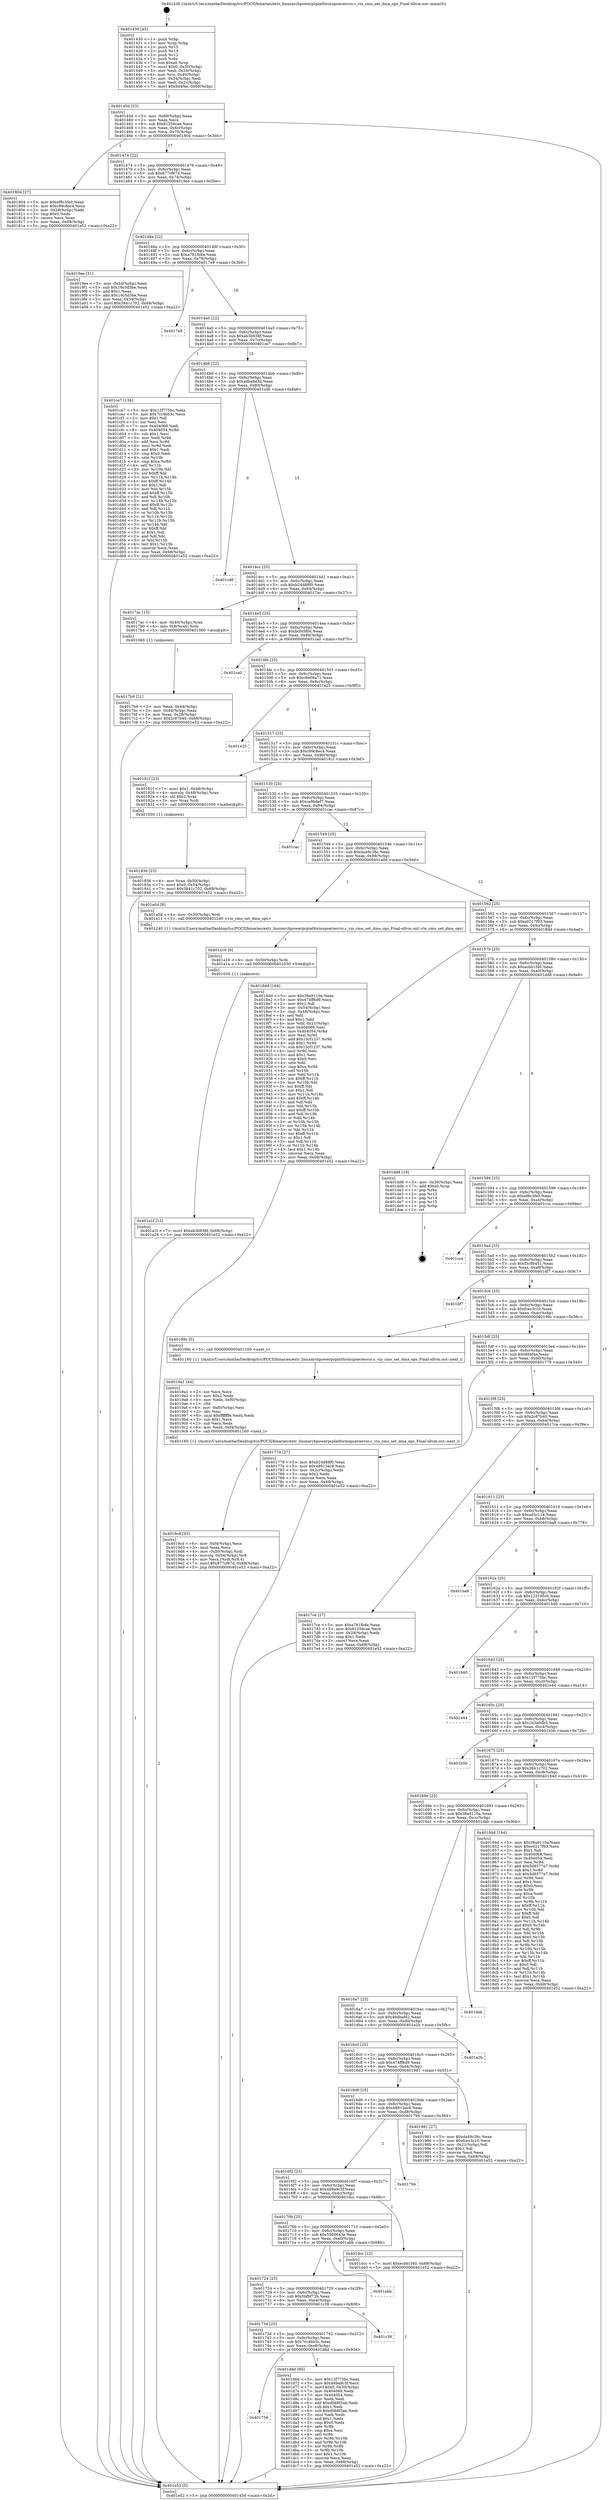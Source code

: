 digraph "0x401430" {
  label = "0x401430 (/mnt/c/Users/mathe/Desktop/tcc/POCII/binaries/extr_linuxarchpowerpcplatformspseriesvio.c_vio_cmo_set_dma_ops_Final-ollvm.out::main(0))"
  labelloc = "t"
  node[shape=record]

  Entry [label="",width=0.3,height=0.3,shape=circle,fillcolor=black,style=filled]
  "0x40145d" [label="{
     0x40145d [23]\l
     | [instrs]\l
     &nbsp;&nbsp;0x40145d \<+3\>: mov -0x68(%rbp),%eax\l
     &nbsp;&nbsp;0x401460 \<+2\>: mov %eax,%ecx\l
     &nbsp;&nbsp;0x401462 \<+6\>: sub $0x81256cae,%ecx\l
     &nbsp;&nbsp;0x401468 \<+3\>: mov %eax,-0x6c(%rbp)\l
     &nbsp;&nbsp;0x40146b \<+3\>: mov %ecx,-0x70(%rbp)\l
     &nbsp;&nbsp;0x40146e \<+6\>: je 0000000000401804 \<main+0x3d4\>\l
  }"]
  "0x401804" [label="{
     0x401804 [27]\l
     | [instrs]\l
     &nbsp;&nbsp;0x401804 \<+5\>: mov $0xef8c3fe0,%eax\l
     &nbsp;&nbsp;0x401809 \<+5\>: mov $0xc99c8ec4,%ecx\l
     &nbsp;&nbsp;0x40180e \<+3\>: mov -0x28(%rbp),%edx\l
     &nbsp;&nbsp;0x401811 \<+3\>: cmp $0x0,%edx\l
     &nbsp;&nbsp;0x401814 \<+3\>: cmove %ecx,%eax\l
     &nbsp;&nbsp;0x401817 \<+3\>: mov %eax,-0x68(%rbp)\l
     &nbsp;&nbsp;0x40181a \<+5\>: jmp 0000000000401e52 \<main+0xa22\>\l
  }"]
  "0x401474" [label="{
     0x401474 [22]\l
     | [instrs]\l
     &nbsp;&nbsp;0x401474 \<+5\>: jmp 0000000000401479 \<main+0x49\>\l
     &nbsp;&nbsp;0x401479 \<+3\>: mov -0x6c(%rbp),%eax\l
     &nbsp;&nbsp;0x40147c \<+5\>: sub $0x877cf67d,%eax\l
     &nbsp;&nbsp;0x401481 \<+3\>: mov %eax,-0x74(%rbp)\l
     &nbsp;&nbsp;0x401484 \<+6\>: je 00000000004019ee \<main+0x5be\>\l
  }"]
  Exit [label="",width=0.3,height=0.3,shape=circle,fillcolor=black,style=filled,peripheries=2]
  "0x4019ee" [label="{
     0x4019ee [31]\l
     | [instrs]\l
     &nbsp;&nbsp;0x4019ee \<+3\>: mov -0x54(%rbp),%eax\l
     &nbsp;&nbsp;0x4019f1 \<+5\>: sub $0x19c5d3be,%eax\l
     &nbsp;&nbsp;0x4019f6 \<+3\>: add $0x1,%eax\l
     &nbsp;&nbsp;0x4019f9 \<+5\>: add $0x19c5d3be,%eax\l
     &nbsp;&nbsp;0x4019fe \<+3\>: mov %eax,-0x54(%rbp)\l
     &nbsp;&nbsp;0x401a01 \<+7\>: movl $0x3841c702,-0x68(%rbp)\l
     &nbsp;&nbsp;0x401a08 \<+5\>: jmp 0000000000401e52 \<main+0xa22\>\l
  }"]
  "0x40148a" [label="{
     0x40148a [22]\l
     | [instrs]\l
     &nbsp;&nbsp;0x40148a \<+5\>: jmp 000000000040148f \<main+0x5f\>\l
     &nbsp;&nbsp;0x40148f \<+3\>: mov -0x6c(%rbp),%eax\l
     &nbsp;&nbsp;0x401492 \<+5\>: sub $0xa781fb8e,%eax\l
     &nbsp;&nbsp;0x401497 \<+3\>: mov %eax,-0x78(%rbp)\l
     &nbsp;&nbsp;0x40149a \<+6\>: je 00000000004017e9 \<main+0x3b9\>\l
  }"]
  "0x401756" [label="{
     0x401756\l
  }", style=dashed]
  "0x4017e9" [label="{
     0x4017e9\l
  }", style=dashed]
  "0x4014a0" [label="{
     0x4014a0 [22]\l
     | [instrs]\l
     &nbsp;&nbsp;0x4014a0 \<+5\>: jmp 00000000004014a5 \<main+0x75\>\l
     &nbsp;&nbsp;0x4014a5 \<+3\>: mov -0x6c(%rbp),%eax\l
     &nbsp;&nbsp;0x4014a8 \<+5\>: sub $0xab3b938f,%eax\l
     &nbsp;&nbsp;0x4014ad \<+3\>: mov %eax,-0x7c(%rbp)\l
     &nbsp;&nbsp;0x4014b0 \<+6\>: je 0000000000401ce7 \<main+0x8b7\>\l
  }"]
  "0x401d6d" [label="{
     0x401d6d [95]\l
     | [instrs]\l
     &nbsp;&nbsp;0x401d6d \<+5\>: mov $0x12f775bc,%eax\l
     &nbsp;&nbsp;0x401d72 \<+5\>: mov $0x489a9c3f,%ecx\l
     &nbsp;&nbsp;0x401d77 \<+7\>: movl $0x0,-0x30(%rbp)\l
     &nbsp;&nbsp;0x401d7e \<+7\>: mov 0x404068,%edx\l
     &nbsp;&nbsp;0x401d85 \<+7\>: mov 0x404054,%esi\l
     &nbsp;&nbsp;0x401d8c \<+2\>: mov %edx,%edi\l
     &nbsp;&nbsp;0x401d8e \<+6\>: add $0xd068f3ab,%edi\l
     &nbsp;&nbsp;0x401d94 \<+3\>: sub $0x1,%edi\l
     &nbsp;&nbsp;0x401d97 \<+6\>: sub $0xd068f3ab,%edi\l
     &nbsp;&nbsp;0x401d9d \<+3\>: imul %edi,%edx\l
     &nbsp;&nbsp;0x401da0 \<+3\>: and $0x1,%edx\l
     &nbsp;&nbsp;0x401da3 \<+3\>: cmp $0x0,%edx\l
     &nbsp;&nbsp;0x401da6 \<+4\>: sete %r8b\l
     &nbsp;&nbsp;0x401daa \<+3\>: cmp $0xa,%esi\l
     &nbsp;&nbsp;0x401dad \<+4\>: setl %r9b\l
     &nbsp;&nbsp;0x401db1 \<+3\>: mov %r8b,%r10b\l
     &nbsp;&nbsp;0x401db4 \<+3\>: and %r9b,%r10b\l
     &nbsp;&nbsp;0x401db7 \<+3\>: xor %r9b,%r8b\l
     &nbsp;&nbsp;0x401dba \<+3\>: or %r8b,%r10b\l
     &nbsp;&nbsp;0x401dbd \<+4\>: test $0x1,%r10b\l
     &nbsp;&nbsp;0x401dc1 \<+3\>: cmovne %ecx,%eax\l
     &nbsp;&nbsp;0x401dc4 \<+3\>: mov %eax,-0x68(%rbp)\l
     &nbsp;&nbsp;0x401dc7 \<+5\>: jmp 0000000000401e52 \<main+0xa22\>\l
  }"]
  "0x401ce7" [label="{
     0x401ce7 [134]\l
     | [instrs]\l
     &nbsp;&nbsp;0x401ce7 \<+5\>: mov $0x12f775bc,%eax\l
     &nbsp;&nbsp;0x401cec \<+5\>: mov $0x7cc4bb3c,%ecx\l
     &nbsp;&nbsp;0x401cf1 \<+2\>: mov $0x1,%dl\l
     &nbsp;&nbsp;0x401cf3 \<+2\>: xor %esi,%esi\l
     &nbsp;&nbsp;0x401cf5 \<+7\>: mov 0x404068,%edi\l
     &nbsp;&nbsp;0x401cfc \<+8\>: mov 0x404054,%r8d\l
     &nbsp;&nbsp;0x401d04 \<+3\>: sub $0x1,%esi\l
     &nbsp;&nbsp;0x401d07 \<+3\>: mov %edi,%r9d\l
     &nbsp;&nbsp;0x401d0a \<+3\>: add %esi,%r9d\l
     &nbsp;&nbsp;0x401d0d \<+4\>: imul %r9d,%edi\l
     &nbsp;&nbsp;0x401d11 \<+3\>: and $0x1,%edi\l
     &nbsp;&nbsp;0x401d14 \<+3\>: cmp $0x0,%edi\l
     &nbsp;&nbsp;0x401d17 \<+4\>: sete %r10b\l
     &nbsp;&nbsp;0x401d1b \<+4\>: cmp $0xa,%r8d\l
     &nbsp;&nbsp;0x401d1f \<+4\>: setl %r11b\l
     &nbsp;&nbsp;0x401d23 \<+3\>: mov %r10b,%bl\l
     &nbsp;&nbsp;0x401d26 \<+3\>: xor $0xff,%bl\l
     &nbsp;&nbsp;0x401d29 \<+3\>: mov %r11b,%r14b\l
     &nbsp;&nbsp;0x401d2c \<+4\>: xor $0xff,%r14b\l
     &nbsp;&nbsp;0x401d30 \<+3\>: xor $0x1,%dl\l
     &nbsp;&nbsp;0x401d33 \<+3\>: mov %bl,%r15b\l
     &nbsp;&nbsp;0x401d36 \<+4\>: and $0xff,%r15b\l
     &nbsp;&nbsp;0x401d3a \<+3\>: and %dl,%r10b\l
     &nbsp;&nbsp;0x401d3d \<+3\>: mov %r14b,%r12b\l
     &nbsp;&nbsp;0x401d40 \<+4\>: and $0xff,%r12b\l
     &nbsp;&nbsp;0x401d44 \<+3\>: and %dl,%r11b\l
     &nbsp;&nbsp;0x401d47 \<+3\>: or %r10b,%r15b\l
     &nbsp;&nbsp;0x401d4a \<+3\>: or %r11b,%r12b\l
     &nbsp;&nbsp;0x401d4d \<+3\>: xor %r12b,%r15b\l
     &nbsp;&nbsp;0x401d50 \<+3\>: or %r14b,%bl\l
     &nbsp;&nbsp;0x401d53 \<+3\>: xor $0xff,%bl\l
     &nbsp;&nbsp;0x401d56 \<+3\>: or $0x1,%dl\l
     &nbsp;&nbsp;0x401d59 \<+2\>: and %dl,%bl\l
     &nbsp;&nbsp;0x401d5b \<+3\>: or %bl,%r15b\l
     &nbsp;&nbsp;0x401d5e \<+4\>: test $0x1,%r15b\l
     &nbsp;&nbsp;0x401d62 \<+3\>: cmovne %ecx,%eax\l
     &nbsp;&nbsp;0x401d65 \<+3\>: mov %eax,-0x68(%rbp)\l
     &nbsp;&nbsp;0x401d68 \<+5\>: jmp 0000000000401e52 \<main+0xa22\>\l
  }"]
  "0x4014b6" [label="{
     0x4014b6 [22]\l
     | [instrs]\l
     &nbsp;&nbsp;0x4014b6 \<+5\>: jmp 00000000004014bb \<main+0x8b\>\l
     &nbsp;&nbsp;0x4014bb \<+3\>: mov -0x6c(%rbp),%eax\l
     &nbsp;&nbsp;0x4014be \<+5\>: sub $0xadba8a3d,%eax\l
     &nbsp;&nbsp;0x4014c3 \<+3\>: mov %eax,-0x80(%rbp)\l
     &nbsp;&nbsp;0x4014c6 \<+6\>: je 0000000000401cd6 \<main+0x8a6\>\l
  }"]
  "0x40173d" [label="{
     0x40173d [25]\l
     | [instrs]\l
     &nbsp;&nbsp;0x40173d \<+5\>: jmp 0000000000401742 \<main+0x312\>\l
     &nbsp;&nbsp;0x401742 \<+3\>: mov -0x6c(%rbp),%eax\l
     &nbsp;&nbsp;0x401745 \<+5\>: sub $0x7cc4bb3c,%eax\l
     &nbsp;&nbsp;0x40174a \<+6\>: mov %eax,-0xe8(%rbp)\l
     &nbsp;&nbsp;0x401750 \<+6\>: je 0000000000401d6d \<main+0x93d\>\l
  }"]
  "0x401cd6" [label="{
     0x401cd6\l
  }", style=dashed]
  "0x4014cc" [label="{
     0x4014cc [25]\l
     | [instrs]\l
     &nbsp;&nbsp;0x4014cc \<+5\>: jmp 00000000004014d1 \<main+0xa1\>\l
     &nbsp;&nbsp;0x4014d1 \<+3\>: mov -0x6c(%rbp),%eax\l
     &nbsp;&nbsp;0x4014d4 \<+5\>: sub $0xb24d88f0,%eax\l
     &nbsp;&nbsp;0x4014d9 \<+6\>: mov %eax,-0x84(%rbp)\l
     &nbsp;&nbsp;0x4014df \<+6\>: je 00000000004017ac \<main+0x37c\>\l
  }"]
  "0x401c38" [label="{
     0x401c38\l
  }", style=dashed]
  "0x4017ac" [label="{
     0x4017ac [13]\l
     | [instrs]\l
     &nbsp;&nbsp;0x4017ac \<+4\>: mov -0x40(%rbp),%rax\l
     &nbsp;&nbsp;0x4017b0 \<+4\>: mov 0x8(%rax),%rdi\l
     &nbsp;&nbsp;0x4017b4 \<+5\>: call 0000000000401060 \<atoi@plt\>\l
     | [calls]\l
     &nbsp;&nbsp;0x401060 \{1\} (unknown)\l
  }"]
  "0x4014e5" [label="{
     0x4014e5 [25]\l
     | [instrs]\l
     &nbsp;&nbsp;0x4014e5 \<+5\>: jmp 00000000004014ea \<main+0xba\>\l
     &nbsp;&nbsp;0x4014ea \<+3\>: mov -0x6c(%rbp),%eax\l
     &nbsp;&nbsp;0x4014ed \<+5\>: sub $0xbcf45f0d,%eax\l
     &nbsp;&nbsp;0x4014f2 \<+6\>: mov %eax,-0x88(%rbp)\l
     &nbsp;&nbsp;0x4014f8 \<+6\>: je 0000000000401ca0 \<main+0x870\>\l
  }"]
  "0x401724" [label="{
     0x401724 [25]\l
     | [instrs]\l
     &nbsp;&nbsp;0x401724 \<+5\>: jmp 0000000000401729 \<main+0x2f9\>\l
     &nbsp;&nbsp;0x401729 \<+3\>: mov -0x6c(%rbp),%eax\l
     &nbsp;&nbsp;0x40172c \<+5\>: sub $0x5bfbf72b,%eax\l
     &nbsp;&nbsp;0x401731 \<+6\>: mov %eax,-0xe4(%rbp)\l
     &nbsp;&nbsp;0x401737 \<+6\>: je 0000000000401c38 \<main+0x808\>\l
  }"]
  "0x401ca0" [label="{
     0x401ca0\l
  }", style=dashed]
  "0x4014fe" [label="{
     0x4014fe [25]\l
     | [instrs]\l
     &nbsp;&nbsp;0x4014fe \<+5\>: jmp 0000000000401503 \<main+0xd3\>\l
     &nbsp;&nbsp;0x401503 \<+3\>: mov -0x6c(%rbp),%eax\l
     &nbsp;&nbsp;0x401506 \<+5\>: sub $0xc8e09a71,%eax\l
     &nbsp;&nbsp;0x40150b \<+6\>: mov %eax,-0x8c(%rbp)\l
     &nbsp;&nbsp;0x401511 \<+6\>: je 0000000000401e25 \<main+0x9f5\>\l
  }"]
  "0x401abb" [label="{
     0x401abb\l
  }", style=dashed]
  "0x401e25" [label="{
     0x401e25\l
  }", style=dashed]
  "0x401517" [label="{
     0x401517 [25]\l
     | [instrs]\l
     &nbsp;&nbsp;0x401517 \<+5\>: jmp 000000000040151c \<main+0xec\>\l
     &nbsp;&nbsp;0x40151c \<+3\>: mov -0x6c(%rbp),%eax\l
     &nbsp;&nbsp;0x40151f \<+5\>: sub $0xc99c8ec4,%eax\l
     &nbsp;&nbsp;0x401524 \<+6\>: mov %eax,-0x90(%rbp)\l
     &nbsp;&nbsp;0x40152a \<+6\>: je 000000000040181f \<main+0x3ef\>\l
  }"]
  "0x40170b" [label="{
     0x40170b [25]\l
     | [instrs]\l
     &nbsp;&nbsp;0x40170b \<+5\>: jmp 0000000000401710 \<main+0x2e0\>\l
     &nbsp;&nbsp;0x401710 \<+3\>: mov -0x6c(%rbp),%eax\l
     &nbsp;&nbsp;0x401713 \<+5\>: sub $0x5560643e,%eax\l
     &nbsp;&nbsp;0x401718 \<+6\>: mov %eax,-0xe0(%rbp)\l
     &nbsp;&nbsp;0x40171e \<+6\>: je 0000000000401abb \<main+0x68b\>\l
  }"]
  "0x40181f" [label="{
     0x40181f [23]\l
     | [instrs]\l
     &nbsp;&nbsp;0x40181f \<+7\>: movl $0x1,-0x48(%rbp)\l
     &nbsp;&nbsp;0x401826 \<+4\>: movslq -0x48(%rbp),%rax\l
     &nbsp;&nbsp;0x40182a \<+4\>: shl $0x2,%rax\l
     &nbsp;&nbsp;0x40182e \<+3\>: mov %rax,%rdi\l
     &nbsp;&nbsp;0x401831 \<+5\>: call 0000000000401050 \<malloc@plt\>\l
     | [calls]\l
     &nbsp;&nbsp;0x401050 \{1\} (unknown)\l
  }"]
  "0x401530" [label="{
     0x401530 [25]\l
     | [instrs]\l
     &nbsp;&nbsp;0x401530 \<+5\>: jmp 0000000000401535 \<main+0x105\>\l
     &nbsp;&nbsp;0x401535 \<+3\>: mov -0x6c(%rbp),%eax\l
     &nbsp;&nbsp;0x401538 \<+5\>: sub $0xce9bdef7,%eax\l
     &nbsp;&nbsp;0x40153d \<+6\>: mov %eax,-0x94(%rbp)\l
     &nbsp;&nbsp;0x401543 \<+6\>: je 0000000000401cac \<main+0x87c\>\l
  }"]
  "0x401dcc" [label="{
     0x401dcc [12]\l
     | [instrs]\l
     &nbsp;&nbsp;0x401dcc \<+7\>: movl $0xecbb1f40,-0x68(%rbp)\l
     &nbsp;&nbsp;0x401dd3 \<+5\>: jmp 0000000000401e52 \<main+0xa22\>\l
  }"]
  "0x401cac" [label="{
     0x401cac\l
  }", style=dashed]
  "0x401549" [label="{
     0x401549 [25]\l
     | [instrs]\l
     &nbsp;&nbsp;0x401549 \<+5\>: jmp 000000000040154e \<main+0x11e\>\l
     &nbsp;&nbsp;0x40154e \<+3\>: mov -0x6c(%rbp),%eax\l
     &nbsp;&nbsp;0x401551 \<+5\>: sub $0xda49c38c,%eax\l
     &nbsp;&nbsp;0x401556 \<+6\>: mov %eax,-0x98(%rbp)\l
     &nbsp;&nbsp;0x40155c \<+6\>: je 0000000000401a0d \<main+0x5dd\>\l
  }"]
  "0x4016f2" [label="{
     0x4016f2 [25]\l
     | [instrs]\l
     &nbsp;&nbsp;0x4016f2 \<+5\>: jmp 00000000004016f7 \<main+0x2c7\>\l
     &nbsp;&nbsp;0x4016f7 \<+3\>: mov -0x6c(%rbp),%eax\l
     &nbsp;&nbsp;0x4016fa \<+5\>: sub $0x489a9c3f,%eax\l
     &nbsp;&nbsp;0x4016ff \<+6\>: mov %eax,-0xdc(%rbp)\l
     &nbsp;&nbsp;0x401705 \<+6\>: je 0000000000401dcc \<main+0x99c\>\l
  }"]
  "0x401a0d" [label="{
     0x401a0d [9]\l
     | [instrs]\l
     &nbsp;&nbsp;0x401a0d \<+4\>: mov -0x50(%rbp),%rdi\l
     &nbsp;&nbsp;0x401a11 \<+5\>: call 0000000000401240 \<vio_cmo_set_dma_ops\>\l
     | [calls]\l
     &nbsp;&nbsp;0x401240 \{1\} (/mnt/c/Users/mathe/Desktop/tcc/POCII/binaries/extr_linuxarchpowerpcplatformspseriesvio.c_vio_cmo_set_dma_ops_Final-ollvm.out::vio_cmo_set_dma_ops)\l
  }"]
  "0x401562" [label="{
     0x401562 [25]\l
     | [instrs]\l
     &nbsp;&nbsp;0x401562 \<+5\>: jmp 0000000000401567 \<main+0x137\>\l
     &nbsp;&nbsp;0x401567 \<+3\>: mov -0x6c(%rbp),%eax\l
     &nbsp;&nbsp;0x40156a \<+5\>: sub $0xe0217f93,%eax\l
     &nbsp;&nbsp;0x40156f \<+6\>: mov %eax,-0x9c(%rbp)\l
     &nbsp;&nbsp;0x401575 \<+6\>: je 00000000004018dd \<main+0x4ad\>\l
  }"]
  "0x401794" [label="{
     0x401794\l
  }", style=dashed]
  "0x4018dd" [label="{
     0x4018dd [164]\l
     | [instrs]\l
     &nbsp;&nbsp;0x4018dd \<+5\>: mov $0x38a9110a,%eax\l
     &nbsp;&nbsp;0x4018e2 \<+5\>: mov $0x474ff6d9,%ecx\l
     &nbsp;&nbsp;0x4018e7 \<+2\>: mov $0x1,%dl\l
     &nbsp;&nbsp;0x4018e9 \<+3\>: mov -0x54(%rbp),%esi\l
     &nbsp;&nbsp;0x4018ec \<+3\>: cmp -0x48(%rbp),%esi\l
     &nbsp;&nbsp;0x4018ef \<+4\>: setl %dil\l
     &nbsp;&nbsp;0x4018f3 \<+4\>: and $0x1,%dil\l
     &nbsp;&nbsp;0x4018f7 \<+4\>: mov %dil,-0x21(%rbp)\l
     &nbsp;&nbsp;0x4018fb \<+7\>: mov 0x404068,%esi\l
     &nbsp;&nbsp;0x401902 \<+8\>: mov 0x404054,%r8d\l
     &nbsp;&nbsp;0x40190a \<+3\>: mov %esi,%r9d\l
     &nbsp;&nbsp;0x40190d \<+7\>: add $0x15cf1237,%r9d\l
     &nbsp;&nbsp;0x401914 \<+4\>: sub $0x1,%r9d\l
     &nbsp;&nbsp;0x401918 \<+7\>: sub $0x15cf1237,%r9d\l
     &nbsp;&nbsp;0x40191f \<+4\>: imul %r9d,%esi\l
     &nbsp;&nbsp;0x401923 \<+3\>: and $0x1,%esi\l
     &nbsp;&nbsp;0x401926 \<+3\>: cmp $0x0,%esi\l
     &nbsp;&nbsp;0x401929 \<+4\>: sete %dil\l
     &nbsp;&nbsp;0x40192d \<+4\>: cmp $0xa,%r8d\l
     &nbsp;&nbsp;0x401931 \<+4\>: setl %r10b\l
     &nbsp;&nbsp;0x401935 \<+3\>: mov %dil,%r11b\l
     &nbsp;&nbsp;0x401938 \<+4\>: xor $0xff,%r11b\l
     &nbsp;&nbsp;0x40193c \<+3\>: mov %r10b,%bl\l
     &nbsp;&nbsp;0x40193f \<+3\>: xor $0xff,%bl\l
     &nbsp;&nbsp;0x401942 \<+3\>: xor $0x1,%dl\l
     &nbsp;&nbsp;0x401945 \<+3\>: mov %r11b,%r14b\l
     &nbsp;&nbsp;0x401948 \<+4\>: and $0xff,%r14b\l
     &nbsp;&nbsp;0x40194c \<+3\>: and %dl,%dil\l
     &nbsp;&nbsp;0x40194f \<+3\>: mov %bl,%r15b\l
     &nbsp;&nbsp;0x401952 \<+4\>: and $0xff,%r15b\l
     &nbsp;&nbsp;0x401956 \<+3\>: and %dl,%r10b\l
     &nbsp;&nbsp;0x401959 \<+3\>: or %dil,%r14b\l
     &nbsp;&nbsp;0x40195c \<+3\>: or %r10b,%r15b\l
     &nbsp;&nbsp;0x40195f \<+3\>: xor %r15b,%r14b\l
     &nbsp;&nbsp;0x401962 \<+3\>: or %bl,%r11b\l
     &nbsp;&nbsp;0x401965 \<+4\>: xor $0xff,%r11b\l
     &nbsp;&nbsp;0x401969 \<+3\>: or $0x1,%dl\l
     &nbsp;&nbsp;0x40196c \<+3\>: and %dl,%r11b\l
     &nbsp;&nbsp;0x40196f \<+3\>: or %r11b,%r14b\l
     &nbsp;&nbsp;0x401972 \<+4\>: test $0x1,%r14b\l
     &nbsp;&nbsp;0x401976 \<+3\>: cmovne %ecx,%eax\l
     &nbsp;&nbsp;0x401979 \<+3\>: mov %eax,-0x68(%rbp)\l
     &nbsp;&nbsp;0x40197c \<+5\>: jmp 0000000000401e52 \<main+0xa22\>\l
  }"]
  "0x40157b" [label="{
     0x40157b [25]\l
     | [instrs]\l
     &nbsp;&nbsp;0x40157b \<+5\>: jmp 0000000000401580 \<main+0x150\>\l
     &nbsp;&nbsp;0x401580 \<+3\>: mov -0x6c(%rbp),%eax\l
     &nbsp;&nbsp;0x401583 \<+5\>: sub $0xecbb1f40,%eax\l
     &nbsp;&nbsp;0x401588 \<+6\>: mov %eax,-0xa0(%rbp)\l
     &nbsp;&nbsp;0x40158e \<+6\>: je 0000000000401dd8 \<main+0x9a8\>\l
  }"]
  "0x401a1f" [label="{
     0x401a1f [12]\l
     | [instrs]\l
     &nbsp;&nbsp;0x401a1f \<+7\>: movl $0xab3b938f,-0x68(%rbp)\l
     &nbsp;&nbsp;0x401a26 \<+5\>: jmp 0000000000401e52 \<main+0xa22\>\l
  }"]
  "0x401dd8" [label="{
     0x401dd8 [19]\l
     | [instrs]\l
     &nbsp;&nbsp;0x401dd8 \<+3\>: mov -0x30(%rbp),%eax\l
     &nbsp;&nbsp;0x401ddb \<+7\>: add $0xe0,%rsp\l
     &nbsp;&nbsp;0x401de2 \<+1\>: pop %rbx\l
     &nbsp;&nbsp;0x401de3 \<+2\>: pop %r12\l
     &nbsp;&nbsp;0x401de5 \<+2\>: pop %r14\l
     &nbsp;&nbsp;0x401de7 \<+2\>: pop %r15\l
     &nbsp;&nbsp;0x401de9 \<+1\>: pop %rbp\l
     &nbsp;&nbsp;0x401dea \<+1\>: ret\l
  }"]
  "0x401594" [label="{
     0x401594 [25]\l
     | [instrs]\l
     &nbsp;&nbsp;0x401594 \<+5\>: jmp 0000000000401599 \<main+0x169\>\l
     &nbsp;&nbsp;0x401599 \<+3\>: mov -0x6c(%rbp),%eax\l
     &nbsp;&nbsp;0x40159c \<+5\>: sub $0xef8c3fe0,%eax\l
     &nbsp;&nbsp;0x4015a1 \<+6\>: mov %eax,-0xa4(%rbp)\l
     &nbsp;&nbsp;0x4015a7 \<+6\>: je 0000000000401cca \<main+0x89a\>\l
  }"]
  "0x401a16" [label="{
     0x401a16 [9]\l
     | [instrs]\l
     &nbsp;&nbsp;0x401a16 \<+4\>: mov -0x50(%rbp),%rdi\l
     &nbsp;&nbsp;0x401a1a \<+5\>: call 0000000000401030 \<free@plt\>\l
     | [calls]\l
     &nbsp;&nbsp;0x401030 \{1\} (unknown)\l
  }"]
  "0x401cca" [label="{
     0x401cca\l
  }", style=dashed]
  "0x4015ad" [label="{
     0x4015ad [25]\l
     | [instrs]\l
     &nbsp;&nbsp;0x4015ad \<+5\>: jmp 00000000004015b2 \<main+0x182\>\l
     &nbsp;&nbsp;0x4015b2 \<+3\>: mov -0x6c(%rbp),%eax\l
     &nbsp;&nbsp;0x4015b5 \<+5\>: sub $0xf3c9b451,%eax\l
     &nbsp;&nbsp;0x4015ba \<+6\>: mov %eax,-0xa8(%rbp)\l
     &nbsp;&nbsp;0x4015c0 \<+6\>: je 0000000000401df7 \<main+0x9c7\>\l
  }"]
  "0x4019cd" [label="{
     0x4019cd [33]\l
     | [instrs]\l
     &nbsp;&nbsp;0x4019cd \<+6\>: mov -0xf4(%rbp),%ecx\l
     &nbsp;&nbsp;0x4019d3 \<+3\>: imul %eax,%ecx\l
     &nbsp;&nbsp;0x4019d6 \<+4\>: mov -0x50(%rbp),%rdi\l
     &nbsp;&nbsp;0x4019da \<+4\>: movslq -0x54(%rbp),%r8\l
     &nbsp;&nbsp;0x4019de \<+4\>: mov %ecx,(%rdi,%r8,4)\l
     &nbsp;&nbsp;0x4019e2 \<+7\>: movl $0x877cf67d,-0x68(%rbp)\l
     &nbsp;&nbsp;0x4019e9 \<+5\>: jmp 0000000000401e52 \<main+0xa22\>\l
  }"]
  "0x401df7" [label="{
     0x401df7\l
  }", style=dashed]
  "0x4015c6" [label="{
     0x4015c6 [25]\l
     | [instrs]\l
     &nbsp;&nbsp;0x4015c6 \<+5\>: jmp 00000000004015cb \<main+0x19b\>\l
     &nbsp;&nbsp;0x4015cb \<+3\>: mov -0x6c(%rbp),%eax\l
     &nbsp;&nbsp;0x4015ce \<+5\>: sub $0xfcec3c10,%eax\l
     &nbsp;&nbsp;0x4015d3 \<+6\>: mov %eax,-0xac(%rbp)\l
     &nbsp;&nbsp;0x4015d9 \<+6\>: je 000000000040199c \<main+0x56c\>\l
  }"]
  "0x4019a1" [label="{
     0x4019a1 [44]\l
     | [instrs]\l
     &nbsp;&nbsp;0x4019a1 \<+2\>: xor %ecx,%ecx\l
     &nbsp;&nbsp;0x4019a3 \<+5\>: mov $0x2,%edx\l
     &nbsp;&nbsp;0x4019a8 \<+6\>: mov %edx,-0xf0(%rbp)\l
     &nbsp;&nbsp;0x4019ae \<+1\>: cltd\l
     &nbsp;&nbsp;0x4019af \<+6\>: mov -0xf0(%rbp),%esi\l
     &nbsp;&nbsp;0x4019b5 \<+2\>: idiv %esi\l
     &nbsp;&nbsp;0x4019b7 \<+6\>: imul $0xfffffffe,%edx,%edx\l
     &nbsp;&nbsp;0x4019bd \<+3\>: sub $0x1,%ecx\l
     &nbsp;&nbsp;0x4019c0 \<+2\>: sub %ecx,%edx\l
     &nbsp;&nbsp;0x4019c2 \<+6\>: mov %edx,-0xf4(%rbp)\l
     &nbsp;&nbsp;0x4019c8 \<+5\>: call 0000000000401160 \<next_i\>\l
     | [calls]\l
     &nbsp;&nbsp;0x401160 \{1\} (/mnt/c/Users/mathe/Desktop/tcc/POCII/binaries/extr_linuxarchpowerpcplatformspseriesvio.c_vio_cmo_set_dma_ops_Final-ollvm.out::next_i)\l
  }"]
  "0x40199c" [label="{
     0x40199c [5]\l
     | [instrs]\l
     &nbsp;&nbsp;0x40199c \<+5\>: call 0000000000401160 \<next_i\>\l
     | [calls]\l
     &nbsp;&nbsp;0x401160 \{1\} (/mnt/c/Users/mathe/Desktop/tcc/POCII/binaries/extr_linuxarchpowerpcplatformspseriesvio.c_vio_cmo_set_dma_ops_Final-ollvm.out::next_i)\l
  }"]
  "0x4015df" [label="{
     0x4015df [25]\l
     | [instrs]\l
     &nbsp;&nbsp;0x4015df \<+5\>: jmp 00000000004015e4 \<main+0x1b4\>\l
     &nbsp;&nbsp;0x4015e4 \<+3\>: mov -0x6c(%rbp),%eax\l
     &nbsp;&nbsp;0x4015e7 \<+5\>: sub $0x9d4f4e,%eax\l
     &nbsp;&nbsp;0x4015ec \<+6\>: mov %eax,-0xb0(%rbp)\l
     &nbsp;&nbsp;0x4015f2 \<+6\>: je 0000000000401779 \<main+0x349\>\l
  }"]
  "0x4016d9" [label="{
     0x4016d9 [25]\l
     | [instrs]\l
     &nbsp;&nbsp;0x4016d9 \<+5\>: jmp 00000000004016de \<main+0x2ae\>\l
     &nbsp;&nbsp;0x4016de \<+3\>: mov -0x6c(%rbp),%eax\l
     &nbsp;&nbsp;0x4016e1 \<+5\>: sub $0x48913ec8,%eax\l
     &nbsp;&nbsp;0x4016e6 \<+6\>: mov %eax,-0xd8(%rbp)\l
     &nbsp;&nbsp;0x4016ec \<+6\>: je 0000000000401794 \<main+0x364\>\l
  }"]
  "0x401779" [label="{
     0x401779 [27]\l
     | [instrs]\l
     &nbsp;&nbsp;0x401779 \<+5\>: mov $0xb24d88f0,%eax\l
     &nbsp;&nbsp;0x40177e \<+5\>: mov $0x48913ec8,%ecx\l
     &nbsp;&nbsp;0x401783 \<+3\>: mov -0x2c(%rbp),%edx\l
     &nbsp;&nbsp;0x401786 \<+3\>: cmp $0x2,%edx\l
     &nbsp;&nbsp;0x401789 \<+3\>: cmovne %ecx,%eax\l
     &nbsp;&nbsp;0x40178c \<+3\>: mov %eax,-0x68(%rbp)\l
     &nbsp;&nbsp;0x40178f \<+5\>: jmp 0000000000401e52 \<main+0xa22\>\l
  }"]
  "0x4015f8" [label="{
     0x4015f8 [25]\l
     | [instrs]\l
     &nbsp;&nbsp;0x4015f8 \<+5\>: jmp 00000000004015fd \<main+0x1cd\>\l
     &nbsp;&nbsp;0x4015fd \<+3\>: mov -0x6c(%rbp),%eax\l
     &nbsp;&nbsp;0x401600 \<+5\>: sub $0x2c87b40,%eax\l
     &nbsp;&nbsp;0x401605 \<+6\>: mov %eax,-0xb4(%rbp)\l
     &nbsp;&nbsp;0x40160b \<+6\>: je 00000000004017ce \<main+0x39e\>\l
  }"]
  "0x401e52" [label="{
     0x401e52 [5]\l
     | [instrs]\l
     &nbsp;&nbsp;0x401e52 \<+5\>: jmp 000000000040145d \<main+0x2d\>\l
  }"]
  "0x401430" [label="{
     0x401430 [45]\l
     | [instrs]\l
     &nbsp;&nbsp;0x401430 \<+1\>: push %rbp\l
     &nbsp;&nbsp;0x401431 \<+3\>: mov %rsp,%rbp\l
     &nbsp;&nbsp;0x401434 \<+2\>: push %r15\l
     &nbsp;&nbsp;0x401436 \<+2\>: push %r14\l
     &nbsp;&nbsp;0x401438 \<+2\>: push %r12\l
     &nbsp;&nbsp;0x40143a \<+1\>: push %rbx\l
     &nbsp;&nbsp;0x40143b \<+7\>: sub $0xe0,%rsp\l
     &nbsp;&nbsp;0x401442 \<+7\>: movl $0x0,-0x30(%rbp)\l
     &nbsp;&nbsp;0x401449 \<+3\>: mov %edi,-0x34(%rbp)\l
     &nbsp;&nbsp;0x40144c \<+4\>: mov %rsi,-0x40(%rbp)\l
     &nbsp;&nbsp;0x401450 \<+3\>: mov -0x34(%rbp),%edi\l
     &nbsp;&nbsp;0x401453 \<+3\>: mov %edi,-0x2c(%rbp)\l
     &nbsp;&nbsp;0x401456 \<+7\>: movl $0x9d4f4e,-0x68(%rbp)\l
  }"]
  "0x4017b9" [label="{
     0x4017b9 [21]\l
     | [instrs]\l
     &nbsp;&nbsp;0x4017b9 \<+3\>: mov %eax,-0x44(%rbp)\l
     &nbsp;&nbsp;0x4017bc \<+3\>: mov -0x44(%rbp),%eax\l
     &nbsp;&nbsp;0x4017bf \<+3\>: mov %eax,-0x28(%rbp)\l
     &nbsp;&nbsp;0x4017c2 \<+7\>: movl $0x2c87b40,-0x68(%rbp)\l
     &nbsp;&nbsp;0x4017c9 \<+5\>: jmp 0000000000401e52 \<main+0xa22\>\l
  }"]
  "0x401981" [label="{
     0x401981 [27]\l
     | [instrs]\l
     &nbsp;&nbsp;0x401981 \<+5\>: mov $0xda49c38c,%eax\l
     &nbsp;&nbsp;0x401986 \<+5\>: mov $0xfcec3c10,%ecx\l
     &nbsp;&nbsp;0x40198b \<+3\>: mov -0x21(%rbp),%dl\l
     &nbsp;&nbsp;0x40198e \<+3\>: test $0x1,%dl\l
     &nbsp;&nbsp;0x401991 \<+3\>: cmovne %ecx,%eax\l
     &nbsp;&nbsp;0x401994 \<+3\>: mov %eax,-0x68(%rbp)\l
     &nbsp;&nbsp;0x401997 \<+5\>: jmp 0000000000401e52 \<main+0xa22\>\l
  }"]
  "0x4017ce" [label="{
     0x4017ce [27]\l
     | [instrs]\l
     &nbsp;&nbsp;0x4017ce \<+5\>: mov $0xa781fb8e,%eax\l
     &nbsp;&nbsp;0x4017d3 \<+5\>: mov $0x81256cae,%ecx\l
     &nbsp;&nbsp;0x4017d8 \<+3\>: mov -0x28(%rbp),%edx\l
     &nbsp;&nbsp;0x4017db \<+3\>: cmp $0x1,%edx\l
     &nbsp;&nbsp;0x4017de \<+3\>: cmovl %ecx,%eax\l
     &nbsp;&nbsp;0x4017e1 \<+3\>: mov %eax,-0x68(%rbp)\l
     &nbsp;&nbsp;0x4017e4 \<+5\>: jmp 0000000000401e52 \<main+0xa22\>\l
  }"]
  "0x401611" [label="{
     0x401611 [25]\l
     | [instrs]\l
     &nbsp;&nbsp;0x401611 \<+5\>: jmp 0000000000401616 \<main+0x1e6\>\l
     &nbsp;&nbsp;0x401616 \<+3\>: mov -0x6c(%rbp),%eax\l
     &nbsp;&nbsp;0x401619 \<+5\>: sub $0xad5c114,%eax\l
     &nbsp;&nbsp;0x40161e \<+6\>: mov %eax,-0xb8(%rbp)\l
     &nbsp;&nbsp;0x401624 \<+6\>: je 0000000000401ba8 \<main+0x778\>\l
  }"]
  "0x401836" [label="{
     0x401836 [23]\l
     | [instrs]\l
     &nbsp;&nbsp;0x401836 \<+4\>: mov %rax,-0x50(%rbp)\l
     &nbsp;&nbsp;0x40183a \<+7\>: movl $0x0,-0x54(%rbp)\l
     &nbsp;&nbsp;0x401841 \<+7\>: movl $0x3841c702,-0x68(%rbp)\l
     &nbsp;&nbsp;0x401848 \<+5\>: jmp 0000000000401e52 \<main+0xa22\>\l
  }"]
  "0x4016c0" [label="{
     0x4016c0 [25]\l
     | [instrs]\l
     &nbsp;&nbsp;0x4016c0 \<+5\>: jmp 00000000004016c5 \<main+0x295\>\l
     &nbsp;&nbsp;0x4016c5 \<+3\>: mov -0x6c(%rbp),%eax\l
     &nbsp;&nbsp;0x4016c8 \<+5\>: sub $0x474ff6d9,%eax\l
     &nbsp;&nbsp;0x4016cd \<+6\>: mov %eax,-0xd4(%rbp)\l
     &nbsp;&nbsp;0x4016d3 \<+6\>: je 0000000000401981 \<main+0x551\>\l
  }"]
  "0x401ba8" [label="{
     0x401ba8\l
  }", style=dashed]
  "0x40162a" [label="{
     0x40162a [25]\l
     | [instrs]\l
     &nbsp;&nbsp;0x40162a \<+5\>: jmp 000000000040162f \<main+0x1ff\>\l
     &nbsp;&nbsp;0x40162f \<+3\>: mov -0x6c(%rbp),%eax\l
     &nbsp;&nbsp;0x401632 \<+5\>: sub $0x123195c6,%eax\l
     &nbsp;&nbsp;0x401637 \<+6\>: mov %eax,-0xbc(%rbp)\l
     &nbsp;&nbsp;0x40163d \<+6\>: je 0000000000401b40 \<main+0x710\>\l
  }"]
  "0x401a2b" [label="{
     0x401a2b\l
  }", style=dashed]
  "0x401b40" [label="{
     0x401b40\l
  }", style=dashed]
  "0x401643" [label="{
     0x401643 [25]\l
     | [instrs]\l
     &nbsp;&nbsp;0x401643 \<+5\>: jmp 0000000000401648 \<main+0x218\>\l
     &nbsp;&nbsp;0x401648 \<+3\>: mov -0x6c(%rbp),%eax\l
     &nbsp;&nbsp;0x40164b \<+5\>: sub $0x12f775bc,%eax\l
     &nbsp;&nbsp;0x401650 \<+6\>: mov %eax,-0xc0(%rbp)\l
     &nbsp;&nbsp;0x401656 \<+6\>: je 0000000000401e44 \<main+0xa14\>\l
  }"]
  "0x4016a7" [label="{
     0x4016a7 [25]\l
     | [instrs]\l
     &nbsp;&nbsp;0x4016a7 \<+5\>: jmp 00000000004016ac \<main+0x27c\>\l
     &nbsp;&nbsp;0x4016ac \<+3\>: mov -0x6c(%rbp),%eax\l
     &nbsp;&nbsp;0x4016af \<+5\>: sub $0x46dbafd2,%eax\l
     &nbsp;&nbsp;0x4016b4 \<+6\>: mov %eax,-0xd0(%rbp)\l
     &nbsp;&nbsp;0x4016ba \<+6\>: je 0000000000401a2b \<main+0x5fb\>\l
  }"]
  "0x401e44" [label="{
     0x401e44\l
  }", style=dashed]
  "0x40165c" [label="{
     0x40165c [25]\l
     | [instrs]\l
     &nbsp;&nbsp;0x40165c \<+5\>: jmp 0000000000401661 \<main+0x231\>\l
     &nbsp;&nbsp;0x401661 \<+3\>: mov -0x6c(%rbp),%eax\l
     &nbsp;&nbsp;0x401664 \<+5\>: sub $0x1b3a0db3,%eax\l
     &nbsp;&nbsp;0x401669 \<+6\>: mov %eax,-0xc4(%rbp)\l
     &nbsp;&nbsp;0x40166f \<+6\>: je 0000000000401b5b \<main+0x72b\>\l
  }"]
  "0x401deb" [label="{
     0x401deb\l
  }", style=dashed]
  "0x401b5b" [label="{
     0x401b5b\l
  }", style=dashed]
  "0x401675" [label="{
     0x401675 [25]\l
     | [instrs]\l
     &nbsp;&nbsp;0x401675 \<+5\>: jmp 000000000040167a \<main+0x24a\>\l
     &nbsp;&nbsp;0x40167a \<+3\>: mov -0x6c(%rbp),%eax\l
     &nbsp;&nbsp;0x40167d \<+5\>: sub $0x3841c702,%eax\l
     &nbsp;&nbsp;0x401682 \<+6\>: mov %eax,-0xc8(%rbp)\l
     &nbsp;&nbsp;0x401688 \<+6\>: je 000000000040184d \<main+0x41d\>\l
  }"]
  "0x40168e" [label="{
     0x40168e [25]\l
     | [instrs]\l
     &nbsp;&nbsp;0x40168e \<+5\>: jmp 0000000000401693 \<main+0x263\>\l
     &nbsp;&nbsp;0x401693 \<+3\>: mov -0x6c(%rbp),%eax\l
     &nbsp;&nbsp;0x401696 \<+5\>: sub $0x38a9110a,%eax\l
     &nbsp;&nbsp;0x40169b \<+6\>: mov %eax,-0xcc(%rbp)\l
     &nbsp;&nbsp;0x4016a1 \<+6\>: je 0000000000401deb \<main+0x9bb\>\l
  }"]
  "0x40184d" [label="{
     0x40184d [144]\l
     | [instrs]\l
     &nbsp;&nbsp;0x40184d \<+5\>: mov $0x38a9110a,%eax\l
     &nbsp;&nbsp;0x401852 \<+5\>: mov $0xe0217f93,%ecx\l
     &nbsp;&nbsp;0x401857 \<+2\>: mov $0x1,%dl\l
     &nbsp;&nbsp;0x401859 \<+7\>: mov 0x404068,%esi\l
     &nbsp;&nbsp;0x401860 \<+7\>: mov 0x404054,%edi\l
     &nbsp;&nbsp;0x401867 \<+3\>: mov %esi,%r8d\l
     &nbsp;&nbsp;0x40186a \<+7\>: add $0x5d8577e7,%r8d\l
     &nbsp;&nbsp;0x401871 \<+4\>: sub $0x1,%r8d\l
     &nbsp;&nbsp;0x401875 \<+7\>: sub $0x5d8577e7,%r8d\l
     &nbsp;&nbsp;0x40187c \<+4\>: imul %r8d,%esi\l
     &nbsp;&nbsp;0x401880 \<+3\>: and $0x1,%esi\l
     &nbsp;&nbsp;0x401883 \<+3\>: cmp $0x0,%esi\l
     &nbsp;&nbsp;0x401886 \<+4\>: sete %r9b\l
     &nbsp;&nbsp;0x40188a \<+3\>: cmp $0xa,%edi\l
     &nbsp;&nbsp;0x40188d \<+4\>: setl %r10b\l
     &nbsp;&nbsp;0x401891 \<+3\>: mov %r9b,%r11b\l
     &nbsp;&nbsp;0x401894 \<+4\>: xor $0xff,%r11b\l
     &nbsp;&nbsp;0x401898 \<+3\>: mov %r10b,%bl\l
     &nbsp;&nbsp;0x40189b \<+3\>: xor $0xff,%bl\l
     &nbsp;&nbsp;0x40189e \<+3\>: xor $0x0,%dl\l
     &nbsp;&nbsp;0x4018a1 \<+3\>: mov %r11b,%r14b\l
     &nbsp;&nbsp;0x4018a4 \<+4\>: and $0x0,%r14b\l
     &nbsp;&nbsp;0x4018a8 \<+3\>: and %dl,%r9b\l
     &nbsp;&nbsp;0x4018ab \<+3\>: mov %bl,%r15b\l
     &nbsp;&nbsp;0x4018ae \<+4\>: and $0x0,%r15b\l
     &nbsp;&nbsp;0x4018b2 \<+3\>: and %dl,%r10b\l
     &nbsp;&nbsp;0x4018b5 \<+3\>: or %r9b,%r14b\l
     &nbsp;&nbsp;0x4018b8 \<+3\>: or %r10b,%r15b\l
     &nbsp;&nbsp;0x4018bb \<+3\>: xor %r15b,%r14b\l
     &nbsp;&nbsp;0x4018be \<+3\>: or %bl,%r11b\l
     &nbsp;&nbsp;0x4018c1 \<+4\>: xor $0xff,%r11b\l
     &nbsp;&nbsp;0x4018c5 \<+3\>: or $0x0,%dl\l
     &nbsp;&nbsp;0x4018c8 \<+3\>: and %dl,%r11b\l
     &nbsp;&nbsp;0x4018cb \<+3\>: or %r11b,%r14b\l
     &nbsp;&nbsp;0x4018ce \<+4\>: test $0x1,%r14b\l
     &nbsp;&nbsp;0x4018d2 \<+3\>: cmovne %ecx,%eax\l
     &nbsp;&nbsp;0x4018d5 \<+3\>: mov %eax,-0x68(%rbp)\l
     &nbsp;&nbsp;0x4018d8 \<+5\>: jmp 0000000000401e52 \<main+0xa22\>\l
  }"]
  Entry -> "0x401430" [label=" 1"]
  "0x40145d" -> "0x401804" [label=" 1"]
  "0x40145d" -> "0x401474" [label=" 17"]
  "0x401dd8" -> Exit [label=" 1"]
  "0x401474" -> "0x4019ee" [label=" 1"]
  "0x401474" -> "0x40148a" [label=" 16"]
  "0x401dcc" -> "0x401e52" [label=" 1"]
  "0x40148a" -> "0x4017e9" [label=" 0"]
  "0x40148a" -> "0x4014a0" [label=" 16"]
  "0x401d6d" -> "0x401e52" [label=" 1"]
  "0x4014a0" -> "0x401ce7" [label=" 1"]
  "0x4014a0" -> "0x4014b6" [label=" 15"]
  "0x40173d" -> "0x401756" [label=" 0"]
  "0x4014b6" -> "0x401cd6" [label=" 0"]
  "0x4014b6" -> "0x4014cc" [label=" 15"]
  "0x40173d" -> "0x401d6d" [label=" 1"]
  "0x4014cc" -> "0x4017ac" [label=" 1"]
  "0x4014cc" -> "0x4014e5" [label=" 14"]
  "0x401724" -> "0x40173d" [label=" 1"]
  "0x4014e5" -> "0x401ca0" [label=" 0"]
  "0x4014e5" -> "0x4014fe" [label=" 14"]
  "0x401724" -> "0x401c38" [label=" 0"]
  "0x4014fe" -> "0x401e25" [label=" 0"]
  "0x4014fe" -> "0x401517" [label=" 14"]
  "0x40170b" -> "0x401724" [label=" 1"]
  "0x401517" -> "0x40181f" [label=" 1"]
  "0x401517" -> "0x401530" [label=" 13"]
  "0x40170b" -> "0x401abb" [label=" 0"]
  "0x401530" -> "0x401cac" [label=" 0"]
  "0x401530" -> "0x401549" [label=" 13"]
  "0x4016f2" -> "0x40170b" [label=" 1"]
  "0x401549" -> "0x401a0d" [label=" 1"]
  "0x401549" -> "0x401562" [label=" 12"]
  "0x4016f2" -> "0x401dcc" [label=" 1"]
  "0x401562" -> "0x4018dd" [label=" 2"]
  "0x401562" -> "0x40157b" [label=" 10"]
  "0x4016d9" -> "0x4016f2" [label=" 2"]
  "0x40157b" -> "0x401dd8" [label=" 1"]
  "0x40157b" -> "0x401594" [label=" 9"]
  "0x4016d9" -> "0x401794" [label=" 0"]
  "0x401594" -> "0x401cca" [label=" 0"]
  "0x401594" -> "0x4015ad" [label=" 9"]
  "0x401ce7" -> "0x401e52" [label=" 1"]
  "0x4015ad" -> "0x401df7" [label=" 0"]
  "0x4015ad" -> "0x4015c6" [label=" 9"]
  "0x401a1f" -> "0x401e52" [label=" 1"]
  "0x4015c6" -> "0x40199c" [label=" 1"]
  "0x4015c6" -> "0x4015df" [label=" 8"]
  "0x401a16" -> "0x401a1f" [label=" 1"]
  "0x4015df" -> "0x401779" [label=" 1"]
  "0x4015df" -> "0x4015f8" [label=" 7"]
  "0x401779" -> "0x401e52" [label=" 1"]
  "0x401430" -> "0x40145d" [label=" 1"]
  "0x401e52" -> "0x40145d" [label=" 17"]
  "0x4017ac" -> "0x4017b9" [label=" 1"]
  "0x4017b9" -> "0x401e52" [label=" 1"]
  "0x401a0d" -> "0x401a16" [label=" 1"]
  "0x4015f8" -> "0x4017ce" [label=" 1"]
  "0x4015f8" -> "0x401611" [label=" 6"]
  "0x4017ce" -> "0x401e52" [label=" 1"]
  "0x401804" -> "0x401e52" [label=" 1"]
  "0x40181f" -> "0x401836" [label=" 1"]
  "0x401836" -> "0x401e52" [label=" 1"]
  "0x4019ee" -> "0x401e52" [label=" 1"]
  "0x401611" -> "0x401ba8" [label=" 0"]
  "0x401611" -> "0x40162a" [label=" 6"]
  "0x4019a1" -> "0x4019cd" [label=" 1"]
  "0x40162a" -> "0x401b40" [label=" 0"]
  "0x40162a" -> "0x401643" [label=" 6"]
  "0x40199c" -> "0x4019a1" [label=" 1"]
  "0x401643" -> "0x401e44" [label=" 0"]
  "0x401643" -> "0x40165c" [label=" 6"]
  "0x4016c0" -> "0x4016d9" [label=" 2"]
  "0x40165c" -> "0x401b5b" [label=" 0"]
  "0x40165c" -> "0x401675" [label=" 6"]
  "0x4016c0" -> "0x401981" [label=" 2"]
  "0x401675" -> "0x40184d" [label=" 2"]
  "0x401675" -> "0x40168e" [label=" 4"]
  "0x40184d" -> "0x401e52" [label=" 2"]
  "0x4018dd" -> "0x401e52" [label=" 2"]
  "0x4019cd" -> "0x401e52" [label=" 1"]
  "0x40168e" -> "0x401deb" [label=" 0"]
  "0x40168e" -> "0x4016a7" [label=" 4"]
  "0x401981" -> "0x401e52" [label=" 2"]
  "0x4016a7" -> "0x401a2b" [label=" 0"]
  "0x4016a7" -> "0x4016c0" [label=" 4"]
}
